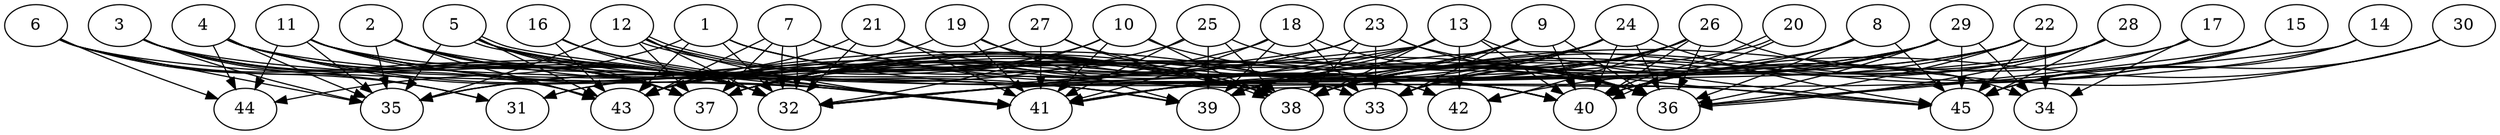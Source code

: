 // DAG automatically generated by daggen at Thu Oct  3 14:07:24 2019
// ./daggen --dot -n 45 --ccr 0.4 --fat 0.9 --regular 0.9 --density 0.9 --mindata 5242880 --maxdata 52428800 
digraph G {
  1 [size="60541440", alpha="0.20", expect_size="24216576"] 
  1 -> 32 [size ="24216576"]
  1 -> 38 [size ="24216576"]
  1 -> 40 [size ="24216576"]
  1 -> 42 [size ="24216576"]
  1 -> 43 [size ="24216576"]
  1 -> 44 [size ="24216576"]
  2 [size="15769600", alpha="0.10", expect_size="6307840"] 
  2 -> 32 [size ="6307840"]
  2 -> 35 [size ="6307840"]
  2 -> 37 [size ="6307840"]
  2 -> 38 [size ="6307840"]
  2 -> 40 [size ="6307840"]
  2 -> 43 [size ="6307840"]
  3 [size="55818240", alpha="0.20", expect_size="22327296"] 
  3 -> 31 [size ="22327296"]
  3 -> 32 [size ="22327296"]
  3 -> 35 [size ="22327296"]
  3 -> 37 [size ="22327296"]
  3 -> 39 [size ="22327296"]
  3 -> 43 [size ="22327296"]
  4 [size="72023040", alpha="0.12", expect_size="28809216"] 
  4 -> 32 [size ="28809216"]
  4 -> 35 [size ="28809216"]
  4 -> 37 [size ="28809216"]
  4 -> 38 [size ="28809216"]
  4 -> 39 [size ="28809216"]
  4 -> 41 [size ="28809216"]
  4 -> 44 [size ="28809216"]
  5 [size="81804800", alpha="0.18", expect_size="32721920"] 
  5 -> 32 [size ="32721920"]
  5 -> 35 [size ="32721920"]
  5 -> 37 [size ="32721920"]
  5 -> 38 [size ="32721920"]
  5 -> 41 [size ="32721920"]
  5 -> 41 [size ="32721920"]
  5 -> 43 [size ="32721920"]
  5 -> 45 [size ="32721920"]
  6 [size="80238080", alpha="0.19", expect_size="32095232"] 
  6 -> 31 [size ="32095232"]
  6 -> 32 [size ="32095232"]
  6 -> 35 [size ="32095232"]
  6 -> 37 [size ="32095232"]
  6 -> 41 [size ="32095232"]
  6 -> 44 [size ="32095232"]
  7 [size="102374400", alpha="0.12", expect_size="40949760"] 
  7 -> 32 [size ="40949760"]
  7 -> 32 [size ="40949760"]
  7 -> 36 [size ="40949760"]
  7 -> 37 [size ="40949760"]
  7 -> 40 [size ="40949760"]
  7 -> 43 [size ="40949760"]
  8 [size="86919680", alpha="0.17", expect_size="34767872"] 
  8 -> 32 [size ="34767872"]
  8 -> 36 [size ="34767872"]
  8 -> 39 [size ="34767872"]
  8 -> 45 [size ="34767872"]
  9 [size="124759040", alpha="0.08", expect_size="49903616"] 
  9 -> 32 [size ="49903616"]
  9 -> 33 [size ="49903616"]
  9 -> 36 [size ="49903616"]
  9 -> 38 [size ="49903616"]
  9 -> 40 [size ="49903616"]
  9 -> 41 [size ="49903616"]
  10 [size="112483840", alpha="0.19", expect_size="44993536"] 
  10 -> 32 [size ="44993536"]
  10 -> 36 [size ="44993536"]
  10 -> 37 [size ="44993536"]
  10 -> 38 [size ="44993536"]
  10 -> 41 [size ="44993536"]
  11 [size="60579840", alpha="0.12", expect_size="24231936"] 
  11 -> 32 [size ="24231936"]
  11 -> 33 [size ="24231936"]
  11 -> 35 [size ="24231936"]
  11 -> 36 [size ="24231936"]
  11 -> 37 [size ="24231936"]
  11 -> 38 [size ="24231936"]
  11 -> 43 [size ="24231936"]
  11 -> 44 [size ="24231936"]
  12 [size="58764800", alpha="0.04", expect_size="23505920"] 
  12 -> 32 [size ="23505920"]
  12 -> 33 [size ="23505920"]
  12 -> 35 [size ="23505920"]
  12 -> 37 [size ="23505920"]
  12 -> 38 [size ="23505920"]
  12 -> 38 [size ="23505920"]
  12 -> 41 [size ="23505920"]
  13 [size="119953920", alpha="0.12", expect_size="47981568"] 
  13 -> 32 [size ="47981568"]
  13 -> 37 [size ="47981568"]
  13 -> 38 [size ="47981568"]
  13 -> 39 [size ="47981568"]
  13 -> 40 [size ="47981568"]
  13 -> 41 [size ="47981568"]
  13 -> 42 [size ="47981568"]
  13 -> 45 [size ="47981568"]
  14 [size="119744000", alpha="0.02", expect_size="47897600"] 
  14 -> 32 [size ="47897600"]
  14 -> 36 [size ="47897600"]
  14 -> 45 [size ="47897600"]
  15 [size="75299840", alpha="0.07", expect_size="30119936"] 
  15 -> 36 [size ="30119936"]
  15 -> 38 [size ="30119936"]
  15 -> 39 [size ="30119936"]
  15 -> 45 [size ="30119936"]
  16 [size="61388800", alpha="0.10", expect_size="24555520"] 
  16 -> 32 [size ="24555520"]
  16 -> 39 [size ="24555520"]
  16 -> 41 [size ="24555520"]
  16 -> 43 [size ="24555520"]
  17 [size="54095360", alpha="0.02", expect_size="21638144"] 
  17 -> 34 [size ="21638144"]
  17 -> 37 [size ="21638144"]
  17 -> 40 [size ="21638144"]
  18 [size="126684160", alpha="0.02", expect_size="50673664"] 
  18 -> 33 [size ="50673664"]
  18 -> 35 [size ="50673664"]
  18 -> 36 [size ="50673664"]
  18 -> 39 [size ="50673664"]
  18 -> 41 [size ="50673664"]
  19 [size="109680640", alpha="0.05", expect_size="43872256"] 
  19 -> 35 [size ="43872256"]
  19 -> 39 [size ="43872256"]
  19 -> 40 [size ="43872256"]
  19 -> 41 [size ="43872256"]
  20 [size="38248960", alpha="0.14", expect_size="15299584"] 
  20 -> 32 [size ="15299584"]
  20 -> 40 [size ="15299584"]
  20 -> 40 [size ="15299584"]
  21 [size="31808000", alpha="0.11", expect_size="12723200"] 
  21 -> 32 [size ="12723200"]
  21 -> 40 [size ="12723200"]
  21 -> 41 [size ="12723200"]
  21 -> 43 [size ="12723200"]
  22 [size="101619200", alpha="0.08", expect_size="40647680"] 
  22 -> 34 [size ="40647680"]
  22 -> 36 [size ="40647680"]
  22 -> 38 [size ="40647680"]
  22 -> 41 [size ="40647680"]
  22 -> 43 [size ="40647680"]
  22 -> 45 [size ="40647680"]
  23 [size="126031360", alpha="0.12", expect_size="50412544"] 
  23 -> 32 [size ="50412544"]
  23 -> 33 [size ="50412544"]
  23 -> 36 [size ="50412544"]
  23 -> 37 [size ="50412544"]
  23 -> 38 [size ="50412544"]
  23 -> 43 [size ="50412544"]
  23 -> 45 [size ="50412544"]
  24 [size="78361600", alpha="0.07", expect_size="31344640"] 
  24 -> 31 [size ="31344640"]
  24 -> 33 [size ="31344640"]
  24 -> 36 [size ="31344640"]
  24 -> 37 [size ="31344640"]
  24 -> 38 [size ="31344640"]
  24 -> 40 [size ="31344640"]
  24 -> 45 [size ="31344640"]
  25 [size="87388160", alpha="0.13", expect_size="34955264"] 
  25 -> 35 [size ="34955264"]
  25 -> 36 [size ="34955264"]
  25 -> 38 [size ="34955264"]
  25 -> 39 [size ="34955264"]
  25 -> 41 [size ="34955264"]
  26 [size="13260800", alpha="0.10", expect_size="5304320"] 
  26 -> 33 [size ="5304320"]
  26 -> 34 [size ="5304320"]
  26 -> 36 [size ="5304320"]
  26 -> 37 [size ="5304320"]
  26 -> 38 [size ="5304320"]
  26 -> 39 [size ="5304320"]
  26 -> 40 [size ="5304320"]
  26 -> 41 [size ="5304320"]
  26 -> 42 [size ="5304320"]
  27 [size="69578240", alpha="0.03", expect_size="27831296"] 
  27 -> 38 [size ="27831296"]
  27 -> 41 [size ="27831296"]
  27 -> 42 [size ="27831296"]
  27 -> 43 [size ="27831296"]
  28 [size="83107840", alpha="0.08", expect_size="33243136"] 
  28 -> 33 [size ="33243136"]
  28 -> 36 [size ="33243136"]
  28 -> 38 [size ="33243136"]
  28 -> 40 [size ="33243136"]
  28 -> 41 [size ="33243136"]
  28 -> 45 [size ="33243136"]
  29 [size="93388800", alpha="0.12", expect_size="37355520"] 
  29 -> 31 [size ="37355520"]
  29 -> 32 [size ="37355520"]
  29 -> 34 [size ="37355520"]
  29 -> 36 [size ="37355520"]
  29 -> 38 [size ="37355520"]
  29 -> 40 [size ="37355520"]
  29 -> 42 [size ="37355520"]
  29 -> 45 [size ="37355520"]
  30 [size="125061120", alpha="0.13", expect_size="50024448"] 
  30 -> 38 [size ="50024448"]
  30 -> 40 [size ="50024448"]
  30 -> 45 [size ="50024448"]
  31 [size="90165760", alpha="0.02", expect_size="36066304"] 
  32 [size="36134400", alpha="0.19", expect_size="14453760"] 
  33 [size="83599360", alpha="0.14", expect_size="33439744"] 
  34 [size="39342080", alpha="0.06", expect_size="15736832"] 
  35 [size="80243200", alpha="0.10", expect_size="32097280"] 
  36 [size="39073280", alpha="0.01", expect_size="15629312"] 
  37 [size="100928000", alpha="0.00", expect_size="40371200"] 
  38 [size="119150080", alpha="0.18", expect_size="47660032"] 
  39 [size="49587200", alpha="0.12", expect_size="19834880"] 
  40 [size="121858560", alpha="0.11", expect_size="48743424"] 
  41 [size="81448960", alpha="0.12", expect_size="32579584"] 
  42 [size="93798400", alpha="0.09", expect_size="37519360"] 
  43 [size="86602240", alpha="0.05", expect_size="34640896"] 
  44 [size="48739840", alpha="0.11", expect_size="19495936"] 
  45 [size="86848000", alpha="0.11", expect_size="34739200"] 
}
